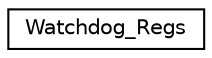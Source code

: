 digraph "Graphical Class Hierarchy"
{
 // LATEX_PDF_SIZE
  edge [fontname="Helvetica",fontsize="10",labelfontname="Helvetica",labelfontsize="10"];
  node [fontname="Helvetica",fontsize="10",shape=record];
  rankdir="LR";
  Node0 [label="Watchdog_Regs",height=0.2,width=0.4,color="black", fillcolor="white", style="filled",URL="$structWatchdog__Regs.html",tooltip=" "];
}
